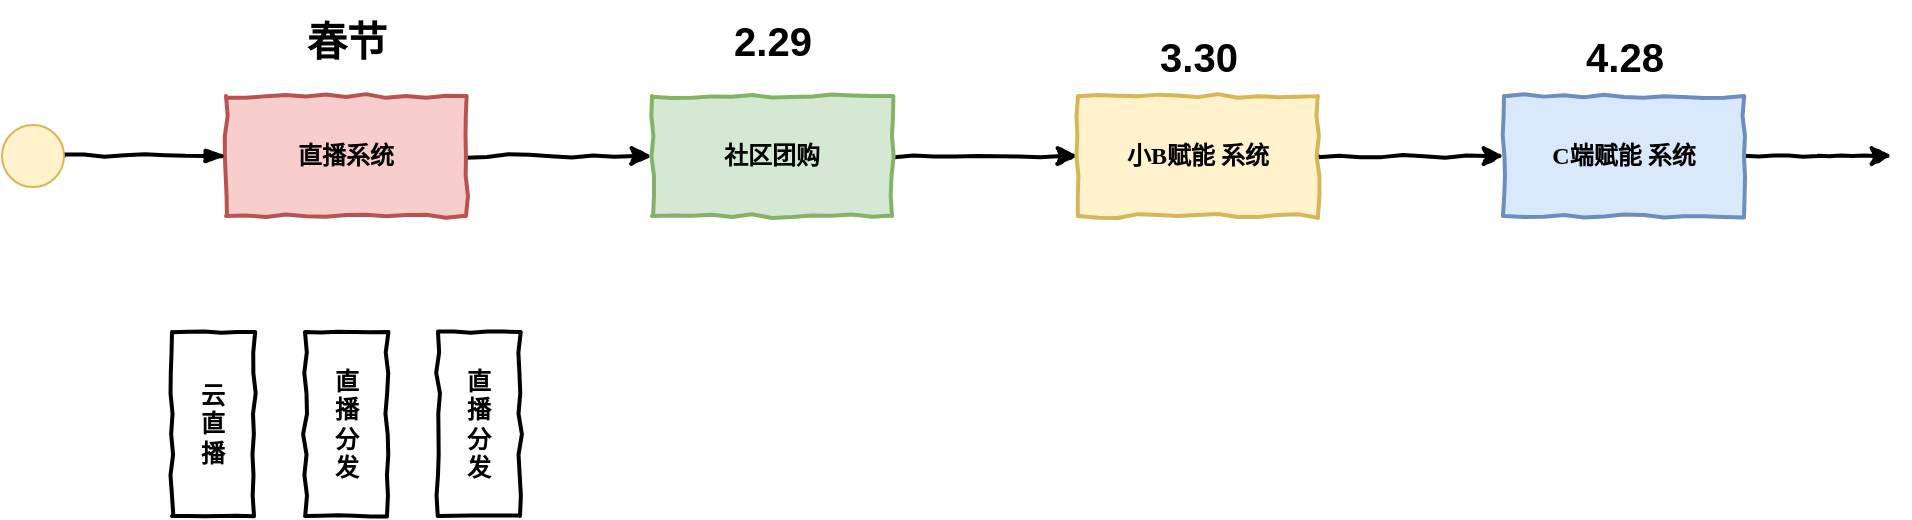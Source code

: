 <mxfile version="12.4.8" type="github">
  <diagram id="pLV6onTq9MskJ5aBiYJS" name="第 1 页">
    <mxGraphModel dx="1554" dy="803" grid="0" gridSize="10" guides="1" tooltips="1" connect="1" arrows="1" fold="1" page="1" pageScale="1" pageWidth="10000" pageHeight="10000" math="0" shadow="0">
      <root>
        <mxCell id="0"/>
        <mxCell id="1" parent="0"/>
        <mxCell id="ddoem9WI20h3io4MgGZ3-11" style="edgeStyle=orthogonalEdgeStyle;rounded=0;orthogonalLoop=1;jettySize=auto;html=1;exitX=1;exitY=0.5;exitDx=0;exitDy=0;entryX=0;entryY=0.5;entryDx=0;entryDy=0;comic=1;strokeWidth=2;" edge="1" parent="1" source="ddoem9WI20h3io4MgGZ3-3" target="ddoem9WI20h3io4MgGZ3-9">
          <mxGeometry relative="1" as="geometry"/>
        </mxCell>
        <mxCell id="ddoem9WI20h3io4MgGZ3-3" value="直播系统" style="html=1;whiteSpace=wrap;comic=1;strokeWidth=2;fontFamily=Comic Sans MS;fontStyle=1;fillColor=#f8cecc;strokeColor=#b85450;" vertex="1" parent="1">
          <mxGeometry x="386" y="321" width="120" height="60" as="geometry"/>
        </mxCell>
        <mxCell id="ddoem9WI20h3io4MgGZ3-4" value="" style="rounded=0;comic=1;strokeWidth=2;endArrow=blockThin;html=1;fontFamily=Comic Sans MS;fontStyle=1;entryX=0;entryY=0.5;entryDx=0;entryDy=0;exitX=1;exitY=0.5;exitDx=0;exitDy=0;" edge="1" parent="1" source="ddoem9WI20h3io4MgGZ3-5" target="ddoem9WI20h3io4MgGZ3-3">
          <mxGeometry width="50" height="50" relative="1" as="geometry">
            <mxPoint x="254" y="351" as="sourcePoint"/>
            <mxPoint x="219" y="378" as="targetPoint"/>
          </mxGeometry>
        </mxCell>
        <mxCell id="ddoem9WI20h3io4MgGZ3-5" value="" style="ellipse;whiteSpace=wrap;html=1;aspect=fixed;fillColor=#fff2cc;strokeColor=#d6b656;" vertex="1" parent="1">
          <mxGeometry x="274" y="335.5" width="31" height="31" as="geometry"/>
        </mxCell>
        <mxCell id="ddoem9WI20h3io4MgGZ3-8" value="&lt;font style=&quot;font-size: 20px&quot;&gt;春节&lt;/font&gt;" style="text;strokeColor=none;fillColor=none;html=1;fontSize=24;fontStyle=1;verticalAlign=middle;align=center;" vertex="1" parent="1">
          <mxGeometry x="396" y="273" width="100" height="40" as="geometry"/>
        </mxCell>
        <mxCell id="ddoem9WI20h3io4MgGZ3-14" style="edgeStyle=orthogonalEdgeStyle;rounded=0;comic=1;orthogonalLoop=1;jettySize=auto;html=1;exitX=1;exitY=0.5;exitDx=0;exitDy=0;entryX=0;entryY=0.5;entryDx=0;entryDy=0;strokeWidth=2;" edge="1" parent="1" source="ddoem9WI20h3io4MgGZ3-9" target="ddoem9WI20h3io4MgGZ3-12">
          <mxGeometry relative="1" as="geometry"/>
        </mxCell>
        <mxCell id="ddoem9WI20h3io4MgGZ3-9" value="社区团购" style="html=1;whiteSpace=wrap;comic=1;strokeWidth=2;fontFamily=Comic Sans MS;fontStyle=1;fillColor=#d5e8d4;strokeColor=#82b366;" vertex="1" parent="1">
          <mxGeometry x="599" y="321" width="120" height="60" as="geometry"/>
        </mxCell>
        <mxCell id="ddoem9WI20h3io4MgGZ3-10" value="&lt;font style=&quot;font-size: 20px&quot;&gt;2.29&lt;/font&gt;" style="text;strokeColor=none;fillColor=none;html=1;fontSize=24;fontStyle=1;verticalAlign=middle;align=center;" vertex="1" parent="1">
          <mxGeometry x="609" y="273" width="100" height="40" as="geometry"/>
        </mxCell>
        <mxCell id="ddoem9WI20h3io4MgGZ3-16" style="edgeStyle=orthogonalEdgeStyle;rounded=0;comic=1;orthogonalLoop=1;jettySize=auto;html=1;exitX=1;exitY=0.5;exitDx=0;exitDy=0;entryX=0;entryY=0.5;entryDx=0;entryDy=0;strokeWidth=2;" edge="1" parent="1" source="ddoem9WI20h3io4MgGZ3-12" target="ddoem9WI20h3io4MgGZ3-15">
          <mxGeometry relative="1" as="geometry"/>
        </mxCell>
        <mxCell id="ddoem9WI20h3io4MgGZ3-12" value="小B赋能 系统" style="html=1;whiteSpace=wrap;comic=1;strokeWidth=2;fontFamily=Comic Sans MS;fontStyle=1;fillColor=#fff2cc;strokeColor=#d6b656;" vertex="1" parent="1">
          <mxGeometry x="812" y="321" width="120" height="60" as="geometry"/>
        </mxCell>
        <mxCell id="ddoem9WI20h3io4MgGZ3-13" value="&lt;font style=&quot;font-size: 20px&quot;&gt;3.30&lt;br&gt;&lt;/font&gt;" style="text;strokeColor=none;fillColor=none;html=1;fontSize=24;fontStyle=1;verticalAlign=middle;align=center;" vertex="1" parent="1">
          <mxGeometry x="822" y="281" width="100" height="40" as="geometry"/>
        </mxCell>
        <mxCell id="ddoem9WI20h3io4MgGZ3-18" style="edgeStyle=orthogonalEdgeStyle;rounded=0;comic=1;orthogonalLoop=1;jettySize=auto;html=1;exitX=1;exitY=0.5;exitDx=0;exitDy=0;strokeWidth=2;" edge="1" parent="1" source="ddoem9WI20h3io4MgGZ3-15">
          <mxGeometry relative="1" as="geometry">
            <mxPoint x="1219" y="351" as="targetPoint"/>
          </mxGeometry>
        </mxCell>
        <mxCell id="ddoem9WI20h3io4MgGZ3-15" value="C端赋能 系统" style="html=1;whiteSpace=wrap;comic=1;strokeWidth=2;fontFamily=Comic Sans MS;fontStyle=1;fillColor=#dae8fc;strokeColor=#6c8ebf;" vertex="1" parent="1">
          <mxGeometry x="1025" y="321" width="120" height="60" as="geometry"/>
        </mxCell>
        <mxCell id="ddoem9WI20h3io4MgGZ3-17" value="&lt;font style=&quot;font-size: 20px&quot;&gt;4.28&lt;br&gt;&lt;/font&gt;" style="text;strokeColor=none;fillColor=none;html=1;fontSize=24;fontStyle=1;verticalAlign=middle;align=center;" vertex="1" parent="1">
          <mxGeometry x="1035" y="281" width="100" height="40" as="geometry"/>
        </mxCell>
        <mxCell id="ddoem9WI20h3io4MgGZ3-19" value="云&lt;br&gt;直&lt;br&gt;播" style="html=1;whiteSpace=wrap;comic=1;strokeWidth=2;fontFamily=Comic Sans MS;fontStyle=1;" vertex="1" parent="1">
          <mxGeometry x="359" y="439" width="41" height="92" as="geometry"/>
        </mxCell>
        <mxCell id="ddoem9WI20h3io4MgGZ3-20" value="直&lt;br&gt;播&lt;br&gt;分&lt;br&gt;发" style="html=1;whiteSpace=wrap;comic=1;strokeWidth=2;fontFamily=Comic Sans MS;fontStyle=1;" vertex="1" parent="1">
          <mxGeometry x="425.5" y="439" width="41" height="92" as="geometry"/>
        </mxCell>
        <mxCell id="ddoem9WI20h3io4MgGZ3-21" value="直&lt;br&gt;播&lt;br&gt;分&lt;br&gt;发" style="html=1;whiteSpace=wrap;comic=1;strokeWidth=2;fontFamily=Comic Sans MS;fontStyle=1;" vertex="1" parent="1">
          <mxGeometry x="492" y="439" width="41" height="92" as="geometry"/>
        </mxCell>
      </root>
    </mxGraphModel>
  </diagram>
</mxfile>

